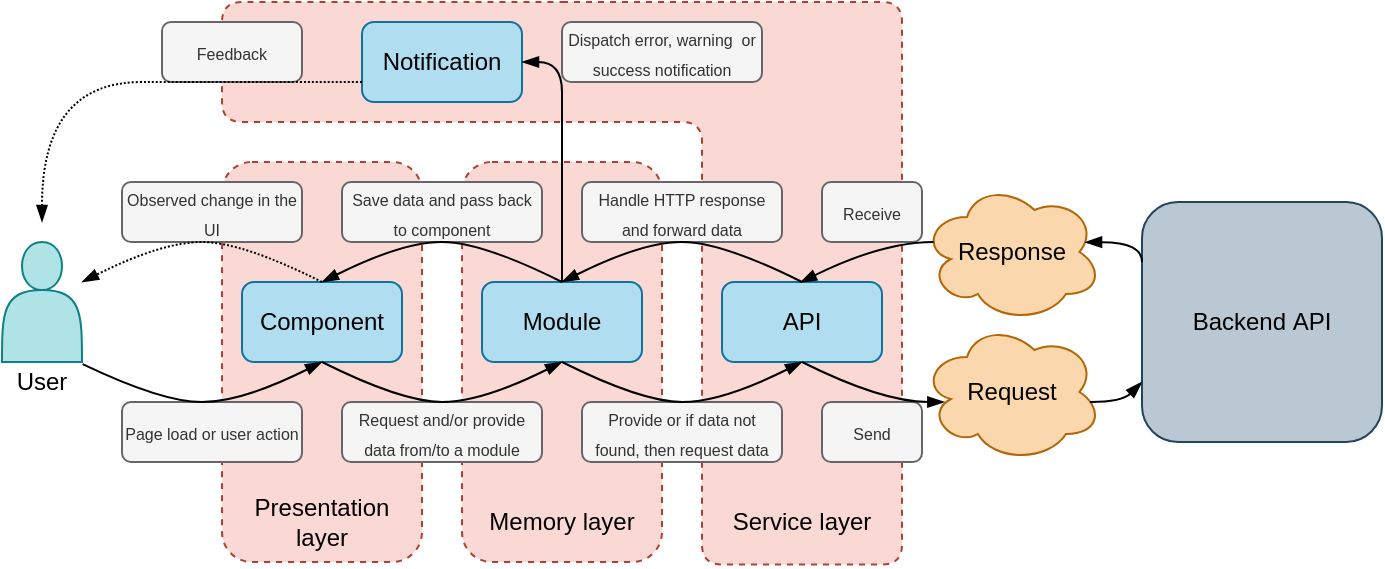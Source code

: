 <mxfile version="13.9.9" type="device"><diagram id="ZQQkfQSeo-t1xjgkuTHO" name="Page-1"><mxGraphModel dx="1086" dy="806" grid="1" gridSize="10" guides="1" tooltips="1" connect="1" arrows="1" fold="1" page="1" pageScale="1" pageWidth="827" pageHeight="1169" math="0" shadow="0"><root><mxCell id="0"/><mxCell id="1" parent="0"/><mxCell id="bM-ReBTLsosMsyWVpo2E-1" value="" style="whiteSpace=wrap;html=1;shadow=0;glass=0;dashed=1;fillColor=#fad9d5;strokeColor=#ae4132;rounded=1;" parent="1" vertex="1"><mxGeometry x="190" y="340" width="100" height="200" as="geometry"/></mxCell><mxCell id="bM-ReBTLsosMsyWVpo2E-3" value="" style="whiteSpace=wrap;html=1;shadow=0;glass=0;dashed=1;fillColor=#fad9d5;strokeColor=#ae4132;rounded=1;" parent="1" vertex="1"><mxGeometry x="310" y="340" width="100" height="200" as="geometry"/></mxCell><mxCell id="bM-ReBTLsosMsyWVpo2E-6" value="" style="shape=corner;whiteSpace=wrap;html=1;rotation=90;dx=60;dy=100;dashed=1;fillColor=#fad9d5;strokeColor=#ae4132;rounded=1;" parent="1" vertex="1"><mxGeometry x="219.38" y="230.63" width="281.25" height="340" as="geometry"/></mxCell><mxCell id="R7y9lLAFZoAOr4wIj65C-1" value="Component" style="whiteSpace=wrap;html=1;fillColor=#b1ddf0;strokeColor=#10739e;rounded=1;" parent="1" vertex="1"><mxGeometry x="200" y="400" width="80" height="40" as="geometry"/></mxCell><mxCell id="R7y9lLAFZoAOr4wIj65C-2" value="Module" style="whiteSpace=wrap;html=1;fillColor=#b1ddf0;strokeColor=#10739e;rounded=1;" parent="1" vertex="1"><mxGeometry x="320" y="400" width="80" height="40" as="geometry"/></mxCell><mxCell id="R7y9lLAFZoAOr4wIj65C-3" value="API" style="whiteSpace=wrap;html=1;fillColor=#b1ddf0;strokeColor=#10739e;rounded=1;" parent="1" vertex="1"><mxGeometry x="440" y="400" width="80" height="40" as="geometry"/></mxCell><mxCell id="R7y9lLAFZoAOr4wIj65C-4" value="Notification" style="whiteSpace=wrap;html=1;fillColor=#b1ddf0;strokeColor=#10739e;rounded=1;" parent="1" vertex="1"><mxGeometry x="260" y="270" width="80" height="40" as="geometry"/></mxCell><mxCell id="R7y9lLAFZoAOr4wIj65C-6" value="Request" style="ellipse;shape=cloud;whiteSpace=wrap;html=1;rounded=1;fillColor=#fad7ac;strokeColor=#b46504;" parent="1" vertex="1"><mxGeometry x="540" y="420" width="90" height="70" as="geometry"/></mxCell><mxCell id="RVNMrLkFSiUo03VE822l-1" value="Response" style="ellipse;shape=cloud;whiteSpace=wrap;html=1;rounded=1;fillColor=#fad7ac;strokeColor=#b46504;" parent="1" vertex="1"><mxGeometry x="540" y="350" width="90" height="70" as="geometry"/></mxCell><mxCell id="RVNMrLkFSiUo03VE822l-4" value="Backend&amp;nbsp;API" style="whiteSpace=wrap;html=1;aspect=fixed;fillColor=#bac8d3;strokeColor=#23445d;rounded=1;" parent="1" vertex="1"><mxGeometry x="650" y="360" width="120" height="120" as="geometry"/></mxCell><mxCell id="RVNMrLkFSiUo03VE822l-5" value="" style="endArrow=blockThin;html=1;endFill=1;exitX=0.933;exitY=0.571;exitDx=0;exitDy=0;exitPerimeter=0;entryX=0;entryY=0.75;entryDx=0;entryDy=0;curved=1;" parent="1" source="R7y9lLAFZoAOr4wIj65C-6" target="RVNMrLkFSiUo03VE822l-4" edge="1"><mxGeometry width="50" height="50" relative="1" as="geometry"><mxPoint x="610" y="450" as="sourcePoint"/><mxPoint x="650" y="450" as="targetPoint"/><Array as="points"><mxPoint x="640" y="460"/></Array></mxGeometry></mxCell><mxCell id="RVNMrLkFSiUo03VE822l-6" value="" style="endArrow=blockThin;html=1;endFill=1;exitX=0;exitY=0.25;exitDx=0;exitDy=0;entryX=0.906;entryY=0.43;entryDx=0;entryDy=0;entryPerimeter=0;curved=1;" parent="1" source="RVNMrLkFSiUo03VE822l-4" target="RVNMrLkFSiUo03VE822l-1" edge="1"><mxGeometry width="50" height="50" relative="1" as="geometry"><mxPoint x="600" y="410" as="sourcePoint"/><mxPoint x="640" y="410" as="targetPoint"/><Array as="points"><mxPoint x="650" y="380"/></Array></mxGeometry></mxCell><mxCell id="jfIOefFBKgMfS0_KkIpd-1" value="&lt;span style=&quot;font-size: 8px&quot;&gt;Request and/or provide data from/to a module&lt;/span&gt;" style="text;html=1;strokeColor=#666666;fillColor=#f5f5f5;align=center;verticalAlign=middle;whiteSpace=wrap;fontColor=#333333;rounded=1;" parent="1" vertex="1"><mxGeometry x="250" y="460" width="100" height="30" as="geometry"/></mxCell><mxCell id="jfIOefFBKgMfS0_KkIpd-2" value="&lt;span style=&quot;font-size: 8px&quot;&gt;Page load or user action&lt;/span&gt;" style="text;html=1;strokeColor=#666666;fillColor=#f5f5f5;align=center;verticalAlign=middle;whiteSpace=wrap;fontColor=#333333;rounded=1;" parent="1" vertex="1"><mxGeometry x="140" y="460" width="90" height="30" as="geometry"/></mxCell><mxCell id="jfIOefFBKgMfS0_KkIpd-3" value="&lt;font style=&quot;font-size: 8px&quot;&gt;Provide or if data not found, then request&amp;nbsp;&lt;/font&gt;&lt;span style=&quot;font-size: 8px&quot;&gt;data&lt;/span&gt;" style="text;html=1;strokeColor=#666666;fillColor=#f5f5f5;align=center;verticalAlign=middle;whiteSpace=wrap;fontColor=#333333;rounded=1;" parent="1" vertex="1"><mxGeometry x="370" y="460" width="100" height="30" as="geometry"/></mxCell><mxCell id="jfIOefFBKgMfS0_KkIpd-4" value="&lt;font style=&quot;font-size: 8px&quot;&gt;Save data and pass back to component&lt;/font&gt;" style="text;html=1;strokeColor=#666666;fillColor=#f5f5f5;align=center;verticalAlign=middle;whiteSpace=wrap;fontColor=#333333;rounded=1;" parent="1" vertex="1"><mxGeometry x="250" y="350" width="100" height="30" as="geometry"/></mxCell><mxCell id="jfIOefFBKgMfS0_KkIpd-5" value="&lt;font style=&quot;font-size: 8px&quot;&gt;Handle HTTP response and forward data&lt;/font&gt;" style="text;html=1;strokeColor=#666666;fillColor=#f5f5f5;align=center;verticalAlign=middle;whiteSpace=wrap;fontColor=#333333;rounded=1;" parent="1" vertex="1"><mxGeometry x="370" y="350" width="100" height="30" as="geometry"/></mxCell><mxCell id="jfIOefFBKgMfS0_KkIpd-6" value="&lt;font style=&quot;font-size: 8px&quot;&gt;Dispatch error, warning&amp;nbsp; or success notification&lt;/font&gt;" style="text;html=1;strokeColor=#666666;fillColor=#f5f5f5;align=center;verticalAlign=middle;whiteSpace=wrap;fontColor=#333333;rounded=1;" parent="1" vertex="1"><mxGeometry x="360" y="270" width="100" height="30" as="geometry"/></mxCell><mxCell id="jfIOefFBKgMfS0_KkIpd-7" value="&lt;font style=&quot;font-size: 8px&quot;&gt;Feedback&lt;/font&gt;" style="text;html=1;strokeColor=#666666;fillColor=#f5f5f5;align=center;verticalAlign=middle;whiteSpace=wrap;fontColor=#333333;rounded=1;" parent="1" vertex="1"><mxGeometry x="160" y="270" width="70" height="30" as="geometry"/></mxCell><mxCell id="jfIOefFBKgMfS0_KkIpd-9" value="&lt;font style=&quot;font-size: 8px&quot;&gt;Observed change in the UI&lt;/font&gt;" style="text;html=1;strokeColor=#666666;fillColor=#f5f5f5;align=center;verticalAlign=middle;whiteSpace=wrap;fontColor=#333333;rounded=1;" parent="1" vertex="1"><mxGeometry x="140" y="350" width="90" height="30" as="geometry"/></mxCell><mxCell id="jfIOefFBKgMfS0_KkIpd-10" value="&lt;font style=&quot;font-size: 8px&quot;&gt;Send&lt;/font&gt;" style="text;html=1;strokeColor=#666666;fillColor=#f5f5f5;align=center;verticalAlign=middle;whiteSpace=wrap;fontColor=#333333;rounded=1;" parent="1" vertex="1"><mxGeometry x="490" y="460" width="50" height="30" as="geometry"/></mxCell><mxCell id="jfIOefFBKgMfS0_KkIpd-11" value="&lt;font style=&quot;font-size: 8px&quot;&gt;Receive&lt;/font&gt;" style="text;html=1;strokeColor=#666666;fillColor=#f5f5f5;align=center;verticalAlign=middle;whiteSpace=wrap;fontColor=#333333;rounded=1;" parent="1" vertex="1"><mxGeometry x="490" y="350" width="50" height="30" as="geometry"/></mxCell><mxCell id="qBs4_CyP4fnN9rMQkPaj-4" value="" style="endArrow=blockThin;html=1;endFill=1;entryX=0.5;entryY=1;entryDx=0;entryDy=0;curved=1;exitX=1.008;exitY=1.017;exitDx=0;exitDy=0;exitPerimeter=0;" parent="1" source="kydvaid1TaLrjyYFXxvT-11" target="R7y9lLAFZoAOr4wIj65C-1" edge="1"><mxGeometry width="50" height="50" relative="1" as="geometry"><mxPoint x="130" y="450" as="sourcePoint"/><mxPoint x="241" y="460" as="targetPoint"/><Array as="points"><mxPoint x="160" y="460"/><mxPoint x="200" y="460"/></Array></mxGeometry></mxCell><mxCell id="EQ4Ozw-X3VEKvK7bgSPs-1" value="" style="endArrow=blockThin;html=1;endFill=1;entryX=0.5;entryY=1;entryDx=0;entryDy=0;exitX=0.5;exitY=1;exitDx=0;exitDy=0;curved=1;" parent="1" source="R7y9lLAFZoAOr4wIj65C-1" target="R7y9lLAFZoAOr4wIj65C-2" edge="1"><mxGeometry width="50" height="50" relative="1" as="geometry"><mxPoint x="280" y="460" as="sourcePoint"/><mxPoint x="350" y="450" as="targetPoint"/><Array as="points"><mxPoint x="280" y="460"/><mxPoint x="320" y="460"/></Array></mxGeometry></mxCell><mxCell id="EQ4Ozw-X3VEKvK7bgSPs-2" value="" style="endArrow=blockThin;html=1;endFill=1;entryX=0.5;entryY=1;entryDx=0;entryDy=0;exitX=0.5;exitY=1;exitDx=0;exitDy=0;curved=1;" parent="1" source="R7y9lLAFZoAOr4wIj65C-2" target="R7y9lLAFZoAOr4wIj65C-3" edge="1"><mxGeometry width="50" height="50" relative="1" as="geometry"><mxPoint x="370" y="450" as="sourcePoint"/><mxPoint x="480" y="450" as="targetPoint"/><Array as="points"><mxPoint x="400" y="460"/><mxPoint x="440" y="460"/></Array></mxGeometry></mxCell><mxCell id="RVNMrLkFSiUo03VE822l-2" value="" style="endArrow=blockThin;html=1;endFill=1;exitX=0.5;exitY=1;exitDx=0;exitDy=0;entryX=0.124;entryY=0.571;entryDx=0;entryDy=0;entryPerimeter=0;curved=1;" parent="1" target="R7y9lLAFZoAOr4wIj65C-6" edge="1"><mxGeometry width="50" height="50" relative="1" as="geometry"><mxPoint x="480" y="440" as="sourcePoint"/><mxPoint x="560" y="460" as="targetPoint"/><Array as="points"><mxPoint x="520" y="460"/></Array></mxGeometry></mxCell><mxCell id="RVNMrLkFSiUo03VE822l-3" value="" style="endArrow=blockThin;html=1;endFill=1;exitX=0.064;exitY=0.428;exitDx=0;exitDy=0;entryX=0.488;entryY=0.008;entryDx=0;entryDy=0;entryPerimeter=0;exitPerimeter=0;curved=1;" parent="1" source="RVNMrLkFSiUo03VE822l-1" target="R7y9lLAFZoAOr4wIj65C-3" edge="1"><mxGeometry width="50" height="50" relative="1" as="geometry"><mxPoint x="480" y="360" as="sourcePoint"/><mxPoint x="569.84" y="380.48" as="targetPoint"/><Array as="points"><mxPoint x="520" y="380"/></Array></mxGeometry></mxCell><mxCell id="RVNMrLkFSiUo03VE822l-8" value="" style="endArrow=blockThin;html=1;endFill=1;exitX=0.5;exitY=0;exitDx=0;exitDy=0;entryX=0.5;entryY=0;entryDx=0;entryDy=0;curved=1;" parent="1" source="R7y9lLAFZoAOr4wIj65C-3" target="R7y9lLAFZoAOr4wIj65C-2" edge="1"><mxGeometry width="50" height="50" relative="1" as="geometry"><mxPoint x="380" y="400" as="sourcePoint"/><mxPoint x="420" y="400" as="targetPoint"/><Array as="points"><mxPoint x="440" y="380"/><mxPoint x="400" y="380"/></Array></mxGeometry></mxCell><mxCell id="RVNMrLkFSiUo03VE822l-9" value="" style="endArrow=blockThin;html=1;endFill=1;exitX=0.5;exitY=0;exitDx=0;exitDy=0;entryX=0.5;entryY=0;entryDx=0;entryDy=0;curved=1;" parent="1" source="R7y9lLAFZoAOr4wIj65C-2" target="R7y9lLAFZoAOr4wIj65C-1" edge="1"><mxGeometry width="50" height="50" relative="1" as="geometry"><mxPoint x="360" y="390" as="sourcePoint"/><mxPoint x="240" y="390" as="targetPoint"/><Array as="points"><mxPoint x="320" y="380"/><mxPoint x="280" y="380"/></Array></mxGeometry></mxCell><mxCell id="RVNMrLkFSiUo03VE822l-11" value="" style="endArrow=blockThin;html=1;endFill=1;exitX=0.5;exitY=0;exitDx=0;exitDy=0;dashed=1;dashPattern=1 1;curved=1;" parent="1" source="R7y9lLAFZoAOr4wIj65C-1" edge="1" target="kydvaid1TaLrjyYFXxvT-11"><mxGeometry width="50" height="50" relative="1" as="geometry"><mxPoint x="190" y="390" as="sourcePoint"/><mxPoint x="120" y="400" as="targetPoint"/><Array as="points"><mxPoint x="200" y="380"/><mxPoint x="160" y="380"/></Array></mxGeometry></mxCell><mxCell id="RVNMrLkFSiUo03VE822l-13" value="" style="endArrow=blockThin;html=1;endFill=1;exitX=0.5;exitY=0;exitDx=0;exitDy=0;entryX=1;entryY=0.5;entryDx=0;entryDy=0;curved=1;" parent="1" source="R7y9lLAFZoAOr4wIj65C-2" target="R7y9lLAFZoAOr4wIj65C-4" edge="1"><mxGeometry width="50" height="50" relative="1" as="geometry"><mxPoint x="320" y="380" as="sourcePoint"/><mxPoint x="360" y="380" as="targetPoint"/><Array as="points"><mxPoint x="360" y="320"/><mxPoint x="360" y="290"/></Array></mxGeometry></mxCell><mxCell id="RVNMrLkFSiUo03VE822l-14" value="" style="endArrow=blockThin;html=1;endFill=1;dashed=1;exitX=0;exitY=0.75;exitDx=0;exitDy=0;dashPattern=1 1;curved=1;" parent="1" source="R7y9lLAFZoAOr4wIj65C-4" edge="1"><mxGeometry width="50" height="50" relative="1" as="geometry"><mxPoint x="230" y="360" as="sourcePoint"/><mxPoint x="100" y="370" as="targetPoint"/><Array as="points"><mxPoint x="200" y="300"/><mxPoint x="100" y="300"/></Array></mxGeometry></mxCell><mxCell id="bM-ReBTLsosMsyWVpo2E-7" value="Service layer" style="text;html=1;strokeColor=none;fillColor=none;align=center;verticalAlign=middle;whiteSpace=wrap;dashed=1;rounded=1;" parent="1" vertex="1"><mxGeometry x="430" y="510" width="100" height="20" as="geometry"/></mxCell><mxCell id="bM-ReBTLsosMsyWVpo2E-8" value="Memory layer" style="text;html=1;strokeColor=none;fillColor=none;align=center;verticalAlign=middle;whiteSpace=wrap;dashed=1;rounded=1;" parent="1" vertex="1"><mxGeometry x="310" y="510" width="100" height="20" as="geometry"/></mxCell><mxCell id="bM-ReBTLsosMsyWVpo2E-9" value="Presentation&lt;br&gt;layer" style="text;html=1;strokeColor=none;fillColor=none;align=center;verticalAlign=middle;whiteSpace=wrap;dashed=1;rounded=1;" parent="1" vertex="1"><mxGeometry x="190" y="510" width="100" height="20" as="geometry"/></mxCell><mxCell id="kydvaid1TaLrjyYFXxvT-11" value="" style="shape=actor;whiteSpace=wrap;html=1;rounded=1;fillColor=#b0e3e6;strokeColor=#0e8088;" parent="1" vertex="1"><mxGeometry x="80" y="380" width="40" height="60" as="geometry"/></mxCell><mxCell id="kydvaid1TaLrjyYFXxvT-12" value="User" style="text;html=1;strokeColor=none;fillColor=none;align=center;verticalAlign=middle;whiteSpace=wrap;rounded=1;" parent="1" vertex="1"><mxGeometry x="80" y="440" width="40" height="20" as="geometry"/></mxCell></root></mxGraphModel></diagram></mxfile>